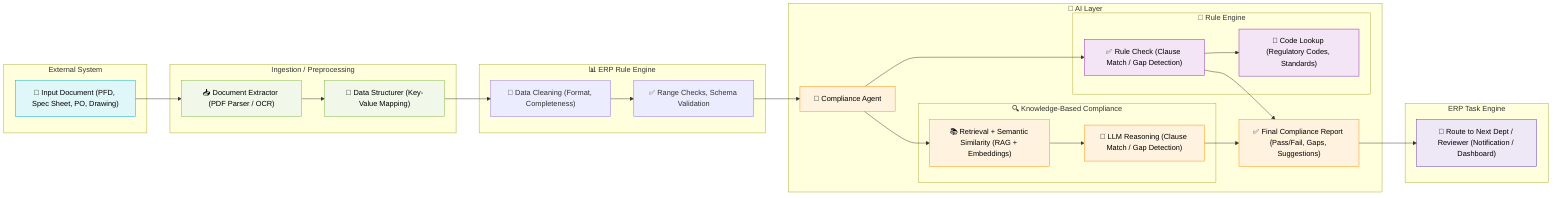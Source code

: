 flowchart LR
  subgraph External_System[External System]
    INPUT_DOC["📄 Input Document (PFD, Spec Sheet, PO, Drawing)"]
  end

  subgraph ERP_Ingestion_Layer[Ingestion / Preprocessing]
    DOC_EXTRACTOR["📥 Document Extractor (PDF Parser / OCR)"]
    STRUCTURER["🧾 Data Structurer (Key-Value Mapping)"]
  end
  

  subgraph Data_Quality["📊 ERP Rule Engine"]
        DATA_CLEANING["🧹 Data Cleaning (Format, Completeness)"]
        DATA_VALIDATION["✅ Range Checks, Schema Validation"]

  end

  subgraph AI_Layer["🧠 AI Layer"]
    COMPL_AGENT["🧠 Compliance Agent"]
    subgraph KB_Compliance["🔍 Knowledge-Based Compliance"]
      KB_RAG["📚 Retrieval + Semantic Similarity (RAG + Embeddings)"]
      LLM_REASON["🧠 LLM Reasoning (Clause Match / Gap Detection)"]
    end
    subgraph Rule_Engine["🔧 Rule Engine"]
    RULE_CHECK["✅ Rule Check (Clause Match / Gap Detection)"]
    CODE_LOOKUP["📖 Code Lookup (Regulatory Codes, Standards)"]
  end

    STRUCTURED_OUTPUT["✅ Final Compliance Report {Pass/Fail, Gaps, Suggestions}"]
  end

  subgraph ERP_Task_Engine[ERP Task Engine]
    ROUTE_NEXT["📨 Route to Next Dept / Reviewer (Notification / Dashboard)"]
  end

  %% Flow
  INPUT_DOC --> DOC_EXTRACTOR --> STRUCTURER --> DATA_CLEANING --> DATA_VALIDATION --> COMPL_AGENT
  COMPL_AGENT --> RULE_CHECK --> CODE_LOOKUP
  COMPL_AGENT --> KB_RAG --> LLM_REASON
  RULE_CHECK --> STRUCTURED_OUTPUT
  LLM_REASON --> STRUCTURED_OUTPUT
  STRUCTURED_OUTPUT --> ROUTE_NEXT

  %% Styles
  classDef ext fill:#e0f7fa,stroke:#00acc1,color:#000
  classDef ingest fill:#f1f8e9,stroke:#7cb342,color:#000
  classDef ai fill:#fff3e0,stroke:#fb8c00,color:#000
  classDef rule fill:#f3e5f5,stroke:#8e24aa,color:#000
  classDef db fill:#ede7f6,stroke:#5e35b1,color:#000
  classDef llm fill:#c8e6c9,stroke:#2e7d32,color:#000

  class INPUT_DOC ext
  class DOC_EXTRACTOR,STRUCTURER ingest
  class COMPL_AGENT,KB_RAG,LLM_REASON,STRUCTURED_OUTPUT ai
  class RULE_CHECK,CODE_LOOKUP rule
  class ROUTE_NEXT db